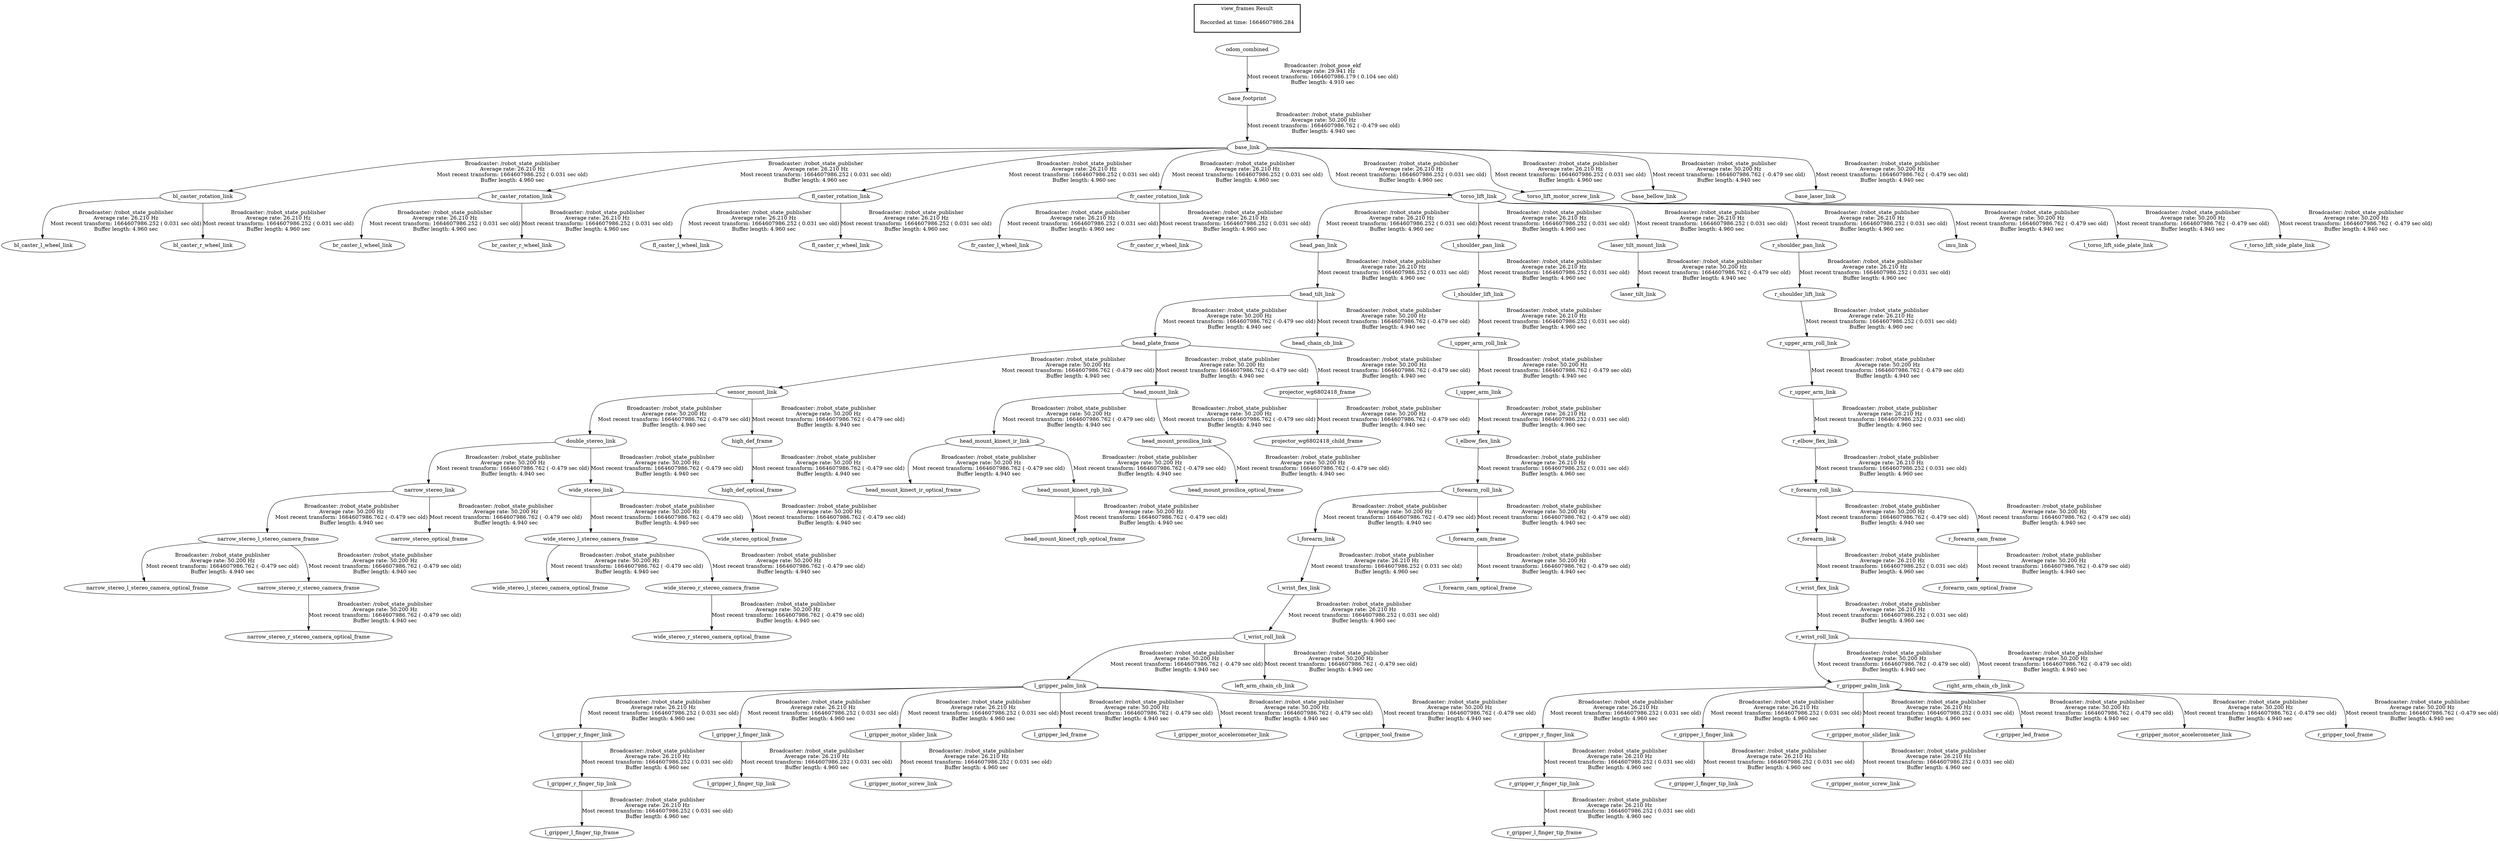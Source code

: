 digraph G {
"bl_caster_rotation_link" -> "bl_caster_l_wheel_link"[label="Broadcaster: /robot_state_publisher\nAverage rate: 26.210 Hz\nMost recent transform: 1664607986.252 ( 0.031 sec old)\nBuffer length: 4.960 sec\n"];
"base_link" -> "bl_caster_rotation_link"[label="Broadcaster: /robot_state_publisher\nAverage rate: 26.210 Hz\nMost recent transform: 1664607986.252 ( 0.031 sec old)\nBuffer length: 4.960 sec\n"];
"bl_caster_rotation_link" -> "bl_caster_r_wheel_link"[label="Broadcaster: /robot_state_publisher\nAverage rate: 26.210 Hz\nMost recent transform: 1664607986.252 ( 0.031 sec old)\nBuffer length: 4.960 sec\n"];
"base_footprint" -> "base_link"[label="Broadcaster: /robot_state_publisher\nAverage rate: 50.200 Hz\nMost recent transform: 1664607986.762 ( -0.479 sec old)\nBuffer length: 4.940 sec\n"];
"br_caster_rotation_link" -> "br_caster_l_wheel_link"[label="Broadcaster: /robot_state_publisher\nAverage rate: 26.210 Hz\nMost recent transform: 1664607986.252 ( 0.031 sec old)\nBuffer length: 4.960 sec\n"];
"base_link" -> "br_caster_rotation_link"[label="Broadcaster: /robot_state_publisher\nAverage rate: 26.210 Hz\nMost recent transform: 1664607986.252 ( 0.031 sec old)\nBuffer length: 4.960 sec\n"];
"br_caster_rotation_link" -> "br_caster_r_wheel_link"[label="Broadcaster: /robot_state_publisher\nAverage rate: 26.210 Hz\nMost recent transform: 1664607986.252 ( 0.031 sec old)\nBuffer length: 4.960 sec\n"];
"fl_caster_rotation_link" -> "fl_caster_l_wheel_link"[label="Broadcaster: /robot_state_publisher\nAverage rate: 26.210 Hz\nMost recent transform: 1664607986.252 ( 0.031 sec old)\nBuffer length: 4.960 sec\n"];
"base_link" -> "fl_caster_rotation_link"[label="Broadcaster: /robot_state_publisher\nAverage rate: 26.210 Hz\nMost recent transform: 1664607986.252 ( 0.031 sec old)\nBuffer length: 4.960 sec\n"];
"fl_caster_rotation_link" -> "fl_caster_r_wheel_link"[label="Broadcaster: /robot_state_publisher\nAverage rate: 26.210 Hz\nMost recent transform: 1664607986.252 ( 0.031 sec old)\nBuffer length: 4.960 sec\n"];
"fr_caster_rotation_link" -> "fr_caster_l_wheel_link"[label="Broadcaster: /robot_state_publisher\nAverage rate: 26.210 Hz\nMost recent transform: 1664607986.252 ( 0.031 sec old)\nBuffer length: 4.960 sec\n"];
"base_link" -> "fr_caster_rotation_link"[label="Broadcaster: /robot_state_publisher\nAverage rate: 26.210 Hz\nMost recent transform: 1664607986.252 ( 0.031 sec old)\nBuffer length: 4.960 sec\n"];
"fr_caster_rotation_link" -> "fr_caster_r_wheel_link"[label="Broadcaster: /robot_state_publisher\nAverage rate: 26.210 Hz\nMost recent transform: 1664607986.252 ( 0.031 sec old)\nBuffer length: 4.960 sec\n"];
"torso_lift_link" -> "head_pan_link"[label="Broadcaster: /robot_state_publisher\nAverage rate: 26.210 Hz\nMost recent transform: 1664607986.252 ( 0.031 sec old)\nBuffer length: 4.960 sec\n"];
"base_link" -> "torso_lift_link"[label="Broadcaster: /robot_state_publisher\nAverage rate: 26.210 Hz\nMost recent transform: 1664607986.252 ( 0.031 sec old)\nBuffer length: 4.960 sec\n"];
"head_pan_link" -> "head_tilt_link"[label="Broadcaster: /robot_state_publisher\nAverage rate: 26.210 Hz\nMost recent transform: 1664607986.252 ( 0.031 sec old)\nBuffer length: 4.960 sec\n"];
"l_upper_arm_link" -> "l_elbow_flex_link"[label="Broadcaster: /robot_state_publisher\nAverage rate: 26.210 Hz\nMost recent transform: 1664607986.252 ( 0.031 sec old)\nBuffer length: 4.960 sec\n"];
"l_upper_arm_roll_link" -> "l_upper_arm_link"[label="Broadcaster: /robot_state_publisher\nAverage rate: 50.200 Hz\nMost recent transform: 1664607986.762 ( -0.479 sec old)\nBuffer length: 4.940 sec\n"];
"l_elbow_flex_link" -> "l_forearm_roll_link"[label="Broadcaster: /robot_state_publisher\nAverage rate: 26.210 Hz\nMost recent transform: 1664607986.252 ( 0.031 sec old)\nBuffer length: 4.960 sec\n"];
"l_gripper_r_finger_tip_link" -> "l_gripper_l_finger_tip_frame"[label="Broadcaster: /robot_state_publisher\nAverage rate: 26.210 Hz\nMost recent transform: 1664607986.252 ( 0.031 sec old)\nBuffer length: 4.960 sec\n"];
"l_gripper_r_finger_link" -> "l_gripper_r_finger_tip_link"[label="Broadcaster: /robot_state_publisher\nAverage rate: 26.210 Hz\nMost recent transform: 1664607986.252 ( 0.031 sec old)\nBuffer length: 4.960 sec\n"];
"l_gripper_palm_link" -> "l_gripper_l_finger_link"[label="Broadcaster: /robot_state_publisher\nAverage rate: 26.210 Hz\nMost recent transform: 1664607986.252 ( 0.031 sec old)\nBuffer length: 4.960 sec\n"];
"l_wrist_roll_link" -> "l_gripper_palm_link"[label="Broadcaster: /robot_state_publisher\nAverage rate: 50.200 Hz\nMost recent transform: 1664607986.762 ( -0.479 sec old)\nBuffer length: 4.940 sec\n"];
"l_gripper_l_finger_link" -> "l_gripper_l_finger_tip_link"[label="Broadcaster: /robot_state_publisher\nAverage rate: 26.210 Hz\nMost recent transform: 1664607986.252 ( 0.031 sec old)\nBuffer length: 4.960 sec\n"];
"l_gripper_motor_slider_link" -> "l_gripper_motor_screw_link"[label="Broadcaster: /robot_state_publisher\nAverage rate: 26.210 Hz\nMost recent transform: 1664607986.252 ( 0.031 sec old)\nBuffer length: 4.960 sec\n"];
"l_gripper_palm_link" -> "l_gripper_motor_slider_link"[label="Broadcaster: /robot_state_publisher\nAverage rate: 26.210 Hz\nMost recent transform: 1664607986.252 ( 0.031 sec old)\nBuffer length: 4.960 sec\n"];
"l_gripper_palm_link" -> "l_gripper_r_finger_link"[label="Broadcaster: /robot_state_publisher\nAverage rate: 26.210 Hz\nMost recent transform: 1664607986.252 ( 0.031 sec old)\nBuffer length: 4.960 sec\n"];
"l_shoulder_pan_link" -> "l_shoulder_lift_link"[label="Broadcaster: /robot_state_publisher\nAverage rate: 26.210 Hz\nMost recent transform: 1664607986.252 ( 0.031 sec old)\nBuffer length: 4.960 sec\n"];
"torso_lift_link" -> "l_shoulder_pan_link"[label="Broadcaster: /robot_state_publisher\nAverage rate: 26.210 Hz\nMost recent transform: 1664607986.252 ( 0.031 sec old)\nBuffer length: 4.960 sec\n"];
"l_shoulder_lift_link" -> "l_upper_arm_roll_link"[label="Broadcaster: /robot_state_publisher\nAverage rate: 26.210 Hz\nMost recent transform: 1664607986.252 ( 0.031 sec old)\nBuffer length: 4.960 sec\n"];
"l_forearm_link" -> "l_wrist_flex_link"[label="Broadcaster: /robot_state_publisher\nAverage rate: 26.210 Hz\nMost recent transform: 1664607986.252 ( 0.031 sec old)\nBuffer length: 4.960 sec\n"];
"l_forearm_roll_link" -> "l_forearm_link"[label="Broadcaster: /robot_state_publisher\nAverage rate: 50.200 Hz\nMost recent transform: 1664607986.762 ( -0.479 sec old)\nBuffer length: 4.940 sec\n"];
"l_wrist_flex_link" -> "l_wrist_roll_link"[label="Broadcaster: /robot_state_publisher\nAverage rate: 26.210 Hz\nMost recent transform: 1664607986.252 ( 0.031 sec old)\nBuffer length: 4.960 sec\n"];
"torso_lift_link" -> "laser_tilt_mount_link"[label="Broadcaster: /robot_state_publisher\nAverage rate: 26.210 Hz\nMost recent transform: 1664607986.252 ( 0.031 sec old)\nBuffer length: 4.960 sec\n"];
"r_upper_arm_link" -> "r_elbow_flex_link"[label="Broadcaster: /robot_state_publisher\nAverage rate: 26.210 Hz\nMost recent transform: 1664607986.252 ( 0.031 sec old)\nBuffer length: 4.960 sec\n"];
"r_upper_arm_roll_link" -> "r_upper_arm_link"[label="Broadcaster: /robot_state_publisher\nAverage rate: 50.200 Hz\nMost recent transform: 1664607986.762 ( -0.479 sec old)\nBuffer length: 4.940 sec\n"];
"r_elbow_flex_link" -> "r_forearm_roll_link"[label="Broadcaster: /robot_state_publisher\nAverage rate: 26.210 Hz\nMost recent transform: 1664607986.252 ( 0.031 sec old)\nBuffer length: 4.960 sec\n"];
"r_gripper_r_finger_tip_link" -> "r_gripper_l_finger_tip_frame"[label="Broadcaster: /robot_state_publisher\nAverage rate: 26.210 Hz\nMost recent transform: 1664607986.252 ( 0.031 sec old)\nBuffer length: 4.960 sec\n"];
"r_gripper_r_finger_link" -> "r_gripper_r_finger_tip_link"[label="Broadcaster: /robot_state_publisher\nAverage rate: 26.210 Hz\nMost recent transform: 1664607986.252 ( 0.031 sec old)\nBuffer length: 4.960 sec\n"];
"r_gripper_palm_link" -> "r_gripper_l_finger_link"[label="Broadcaster: /robot_state_publisher\nAverage rate: 26.210 Hz\nMost recent transform: 1664607986.252 ( 0.031 sec old)\nBuffer length: 4.960 sec\n"];
"r_wrist_roll_link" -> "r_gripper_palm_link"[label="Broadcaster: /robot_state_publisher\nAverage rate: 50.200 Hz\nMost recent transform: 1664607986.762 ( -0.479 sec old)\nBuffer length: 4.940 sec\n"];
"r_gripper_l_finger_link" -> "r_gripper_l_finger_tip_link"[label="Broadcaster: /robot_state_publisher\nAverage rate: 26.210 Hz\nMost recent transform: 1664607986.252 ( 0.031 sec old)\nBuffer length: 4.960 sec\n"];
"r_gripper_motor_slider_link" -> "r_gripper_motor_screw_link"[label="Broadcaster: /robot_state_publisher\nAverage rate: 26.210 Hz\nMost recent transform: 1664607986.252 ( 0.031 sec old)\nBuffer length: 4.960 sec\n"];
"r_gripper_palm_link" -> "r_gripper_motor_slider_link"[label="Broadcaster: /robot_state_publisher\nAverage rate: 26.210 Hz\nMost recent transform: 1664607986.252 ( 0.031 sec old)\nBuffer length: 4.960 sec\n"];
"r_gripper_palm_link" -> "r_gripper_r_finger_link"[label="Broadcaster: /robot_state_publisher\nAverage rate: 26.210 Hz\nMost recent transform: 1664607986.252 ( 0.031 sec old)\nBuffer length: 4.960 sec\n"];
"r_shoulder_pan_link" -> "r_shoulder_lift_link"[label="Broadcaster: /robot_state_publisher\nAverage rate: 26.210 Hz\nMost recent transform: 1664607986.252 ( 0.031 sec old)\nBuffer length: 4.960 sec\n"];
"torso_lift_link" -> "r_shoulder_pan_link"[label="Broadcaster: /robot_state_publisher\nAverage rate: 26.210 Hz\nMost recent transform: 1664607986.252 ( 0.031 sec old)\nBuffer length: 4.960 sec\n"];
"r_shoulder_lift_link" -> "r_upper_arm_roll_link"[label="Broadcaster: /robot_state_publisher\nAverage rate: 26.210 Hz\nMost recent transform: 1664607986.252 ( 0.031 sec old)\nBuffer length: 4.960 sec\n"];
"r_forearm_link" -> "r_wrist_flex_link"[label="Broadcaster: /robot_state_publisher\nAverage rate: 26.210 Hz\nMost recent transform: 1664607986.252 ( 0.031 sec old)\nBuffer length: 4.960 sec\n"];
"r_forearm_roll_link" -> "r_forearm_link"[label="Broadcaster: /robot_state_publisher\nAverage rate: 50.200 Hz\nMost recent transform: 1664607986.762 ( -0.479 sec old)\nBuffer length: 4.940 sec\n"];
"r_wrist_flex_link" -> "r_wrist_roll_link"[label="Broadcaster: /robot_state_publisher\nAverage rate: 26.210 Hz\nMost recent transform: 1664607986.252 ( 0.031 sec old)\nBuffer length: 4.960 sec\n"];
"base_link" -> "torso_lift_motor_screw_link"[label="Broadcaster: /robot_state_publisher\nAverage rate: 26.210 Hz\nMost recent transform: 1664607986.252 ( 0.031 sec old)\nBuffer length: 4.960 sec\n"];
"base_link" -> "base_bellow_link"[label="Broadcaster: /robot_state_publisher\nAverage rate: 50.200 Hz\nMost recent transform: 1664607986.762 ( -0.479 sec old)\nBuffer length: 4.940 sec\n"];
"odom_combined" -> "base_footprint"[label="Broadcaster: /robot_pose_ekf\nAverage rate: 29.941 Hz\nMost recent transform: 1664607986.179 ( 0.104 sec old)\nBuffer length: 4.910 sec\n"];
"base_link" -> "base_laser_link"[label="Broadcaster: /robot_state_publisher\nAverage rate: 50.200 Hz\nMost recent transform: 1664607986.762 ( -0.479 sec old)\nBuffer length: 4.940 sec\n"];
"sensor_mount_link" -> "double_stereo_link"[label="Broadcaster: /robot_state_publisher\nAverage rate: 50.200 Hz\nMost recent transform: 1664607986.762 ( -0.479 sec old)\nBuffer length: 4.940 sec\n"];
"head_plate_frame" -> "sensor_mount_link"[label="Broadcaster: /robot_state_publisher\nAverage rate: 50.200 Hz\nMost recent transform: 1664607986.762 ( -0.479 sec old)\nBuffer length: 4.940 sec\n"];
"head_tilt_link" -> "head_chain_cb_link"[label="Broadcaster: /robot_state_publisher\nAverage rate: 50.200 Hz\nMost recent transform: 1664607986.762 ( -0.479 sec old)\nBuffer length: 4.940 sec\n"];
"head_plate_frame" -> "head_mount_link"[label="Broadcaster: /robot_state_publisher\nAverage rate: 50.200 Hz\nMost recent transform: 1664607986.762 ( -0.479 sec old)\nBuffer length: 4.940 sec\n"];
"head_tilt_link" -> "head_plate_frame"[label="Broadcaster: /robot_state_publisher\nAverage rate: 50.200 Hz\nMost recent transform: 1664607986.762 ( -0.479 sec old)\nBuffer length: 4.940 sec\n"];
"head_mount_link" -> "head_mount_kinect_ir_link"[label="Broadcaster: /robot_state_publisher\nAverage rate: 50.200 Hz\nMost recent transform: 1664607986.762 ( -0.479 sec old)\nBuffer length: 4.940 sec\n"];
"head_mount_kinect_ir_link" -> "head_mount_kinect_ir_optical_frame"[label="Broadcaster: /robot_state_publisher\nAverage rate: 50.200 Hz\nMost recent transform: 1664607986.762 ( -0.479 sec old)\nBuffer length: 4.940 sec\n"];
"head_mount_kinect_ir_link" -> "head_mount_kinect_rgb_link"[label="Broadcaster: /robot_state_publisher\nAverage rate: 50.200 Hz\nMost recent transform: 1664607986.762 ( -0.479 sec old)\nBuffer length: 4.940 sec\n"];
"head_mount_kinect_rgb_link" -> "head_mount_kinect_rgb_optical_frame"[label="Broadcaster: /robot_state_publisher\nAverage rate: 50.200 Hz\nMost recent transform: 1664607986.762 ( -0.479 sec old)\nBuffer length: 4.940 sec\n"];
"head_mount_link" -> "head_mount_prosilica_link"[label="Broadcaster: /robot_state_publisher\nAverage rate: 50.200 Hz\nMost recent transform: 1664607986.762 ( -0.479 sec old)\nBuffer length: 4.940 sec\n"];
"head_mount_prosilica_link" -> "head_mount_prosilica_optical_frame"[label="Broadcaster: /robot_state_publisher\nAverage rate: 50.200 Hz\nMost recent transform: 1664607986.762 ( -0.479 sec old)\nBuffer length: 4.940 sec\n"];
"sensor_mount_link" -> "high_def_frame"[label="Broadcaster: /robot_state_publisher\nAverage rate: 50.200 Hz\nMost recent transform: 1664607986.762 ( -0.479 sec old)\nBuffer length: 4.940 sec\n"];
"high_def_frame" -> "high_def_optical_frame"[label="Broadcaster: /robot_state_publisher\nAverage rate: 50.200 Hz\nMost recent transform: 1664607986.762 ( -0.479 sec old)\nBuffer length: 4.940 sec\n"];
"torso_lift_link" -> "imu_link"[label="Broadcaster: /robot_state_publisher\nAverage rate: 50.200 Hz\nMost recent transform: 1664607986.762 ( -0.479 sec old)\nBuffer length: 4.940 sec\n"];
"l_forearm_roll_link" -> "l_forearm_cam_frame"[label="Broadcaster: /robot_state_publisher\nAverage rate: 50.200 Hz\nMost recent transform: 1664607986.762 ( -0.479 sec old)\nBuffer length: 4.940 sec\n"];
"l_forearm_cam_frame" -> "l_forearm_cam_optical_frame"[label="Broadcaster: /robot_state_publisher\nAverage rate: 50.200 Hz\nMost recent transform: 1664607986.762 ( -0.479 sec old)\nBuffer length: 4.940 sec\n"];
"l_gripper_palm_link" -> "l_gripper_led_frame"[label="Broadcaster: /robot_state_publisher\nAverage rate: 50.200 Hz\nMost recent transform: 1664607986.762 ( -0.479 sec old)\nBuffer length: 4.940 sec\n"];
"l_gripper_palm_link" -> "l_gripper_motor_accelerometer_link"[label="Broadcaster: /robot_state_publisher\nAverage rate: 50.200 Hz\nMost recent transform: 1664607986.762 ( -0.479 sec old)\nBuffer length: 4.940 sec\n"];
"l_gripper_palm_link" -> "l_gripper_tool_frame"[label="Broadcaster: /robot_state_publisher\nAverage rate: 50.200 Hz\nMost recent transform: 1664607986.762 ( -0.479 sec old)\nBuffer length: 4.940 sec\n"];
"torso_lift_link" -> "l_torso_lift_side_plate_link"[label="Broadcaster: /robot_state_publisher\nAverage rate: 50.200 Hz\nMost recent transform: 1664607986.762 ( -0.479 sec old)\nBuffer length: 4.940 sec\n"];
"laser_tilt_mount_link" -> "laser_tilt_link"[label="Broadcaster: /robot_state_publisher\nAverage rate: 50.200 Hz\nMost recent transform: 1664607986.762 ( -0.479 sec old)\nBuffer length: 4.940 sec\n"];
"l_wrist_roll_link" -> "left_arm_chain_cb_link"[label="Broadcaster: /robot_state_publisher\nAverage rate: 50.200 Hz\nMost recent transform: 1664607986.762 ( -0.479 sec old)\nBuffer length: 4.940 sec\n"];
"double_stereo_link" -> "narrow_stereo_link"[label="Broadcaster: /robot_state_publisher\nAverage rate: 50.200 Hz\nMost recent transform: 1664607986.762 ( -0.479 sec old)\nBuffer length: 4.940 sec\n"];
"narrow_stereo_link" -> "narrow_stereo_l_stereo_camera_frame"[label="Broadcaster: /robot_state_publisher\nAverage rate: 50.200 Hz\nMost recent transform: 1664607986.762 ( -0.479 sec old)\nBuffer length: 4.940 sec\n"];
"narrow_stereo_l_stereo_camera_frame" -> "narrow_stereo_l_stereo_camera_optical_frame"[label="Broadcaster: /robot_state_publisher\nAverage rate: 50.200 Hz\nMost recent transform: 1664607986.762 ( -0.479 sec old)\nBuffer length: 4.940 sec\n"];
"narrow_stereo_link" -> "narrow_stereo_optical_frame"[label="Broadcaster: /robot_state_publisher\nAverage rate: 50.200 Hz\nMost recent transform: 1664607986.762 ( -0.479 sec old)\nBuffer length: 4.940 sec\n"];
"narrow_stereo_l_stereo_camera_frame" -> "narrow_stereo_r_stereo_camera_frame"[label="Broadcaster: /robot_state_publisher\nAverage rate: 50.200 Hz\nMost recent transform: 1664607986.762 ( -0.479 sec old)\nBuffer length: 4.940 sec\n"];
"narrow_stereo_r_stereo_camera_frame" -> "narrow_stereo_r_stereo_camera_optical_frame"[label="Broadcaster: /robot_state_publisher\nAverage rate: 50.200 Hz\nMost recent transform: 1664607986.762 ( -0.479 sec old)\nBuffer length: 4.940 sec\n"];
"projector_wg6802418_frame" -> "projector_wg6802418_child_frame"[label="Broadcaster: /robot_state_publisher\nAverage rate: 50.200 Hz\nMost recent transform: 1664607986.762 ( -0.479 sec old)\nBuffer length: 4.940 sec\n"];
"head_plate_frame" -> "projector_wg6802418_frame"[label="Broadcaster: /robot_state_publisher\nAverage rate: 50.200 Hz\nMost recent transform: 1664607986.762 ( -0.479 sec old)\nBuffer length: 4.940 sec\n"];
"r_forearm_roll_link" -> "r_forearm_cam_frame"[label="Broadcaster: /robot_state_publisher\nAverage rate: 50.200 Hz\nMost recent transform: 1664607986.762 ( -0.479 sec old)\nBuffer length: 4.940 sec\n"];
"r_forearm_cam_frame" -> "r_forearm_cam_optical_frame"[label="Broadcaster: /robot_state_publisher\nAverage rate: 50.200 Hz\nMost recent transform: 1664607986.762 ( -0.479 sec old)\nBuffer length: 4.940 sec\n"];
"r_gripper_palm_link" -> "r_gripper_led_frame"[label="Broadcaster: /robot_state_publisher\nAverage rate: 50.200 Hz\nMost recent transform: 1664607986.762 ( -0.479 sec old)\nBuffer length: 4.940 sec\n"];
"r_gripper_palm_link" -> "r_gripper_motor_accelerometer_link"[label="Broadcaster: /robot_state_publisher\nAverage rate: 50.200 Hz\nMost recent transform: 1664607986.762 ( -0.479 sec old)\nBuffer length: 4.940 sec\n"];
"r_gripper_palm_link" -> "r_gripper_tool_frame"[label="Broadcaster: /robot_state_publisher\nAverage rate: 50.200 Hz\nMost recent transform: 1664607986.762 ( -0.479 sec old)\nBuffer length: 4.940 sec\n"];
"torso_lift_link" -> "r_torso_lift_side_plate_link"[label="Broadcaster: /robot_state_publisher\nAverage rate: 50.200 Hz\nMost recent transform: 1664607986.762 ( -0.479 sec old)\nBuffer length: 4.940 sec\n"];
"r_wrist_roll_link" -> "right_arm_chain_cb_link"[label="Broadcaster: /robot_state_publisher\nAverage rate: 50.200 Hz\nMost recent transform: 1664607986.762 ( -0.479 sec old)\nBuffer length: 4.940 sec\n"];
"double_stereo_link" -> "wide_stereo_link"[label="Broadcaster: /robot_state_publisher\nAverage rate: 50.200 Hz\nMost recent transform: 1664607986.762 ( -0.479 sec old)\nBuffer length: 4.940 sec\n"];
"wide_stereo_link" -> "wide_stereo_l_stereo_camera_frame"[label="Broadcaster: /robot_state_publisher\nAverage rate: 50.200 Hz\nMost recent transform: 1664607986.762 ( -0.479 sec old)\nBuffer length: 4.940 sec\n"];
"wide_stereo_l_stereo_camera_frame" -> "wide_stereo_l_stereo_camera_optical_frame"[label="Broadcaster: /robot_state_publisher\nAverage rate: 50.200 Hz\nMost recent transform: 1664607986.762 ( -0.479 sec old)\nBuffer length: 4.940 sec\n"];
"wide_stereo_link" -> "wide_stereo_optical_frame"[label="Broadcaster: /robot_state_publisher\nAverage rate: 50.200 Hz\nMost recent transform: 1664607986.762 ( -0.479 sec old)\nBuffer length: 4.940 sec\n"];
"wide_stereo_l_stereo_camera_frame" -> "wide_stereo_r_stereo_camera_frame"[label="Broadcaster: /robot_state_publisher\nAverage rate: 50.200 Hz\nMost recent transform: 1664607986.762 ( -0.479 sec old)\nBuffer length: 4.940 sec\n"];
"wide_stereo_r_stereo_camera_frame" -> "wide_stereo_r_stereo_camera_optical_frame"[label="Broadcaster: /robot_state_publisher\nAverage rate: 50.200 Hz\nMost recent transform: 1664607986.762 ( -0.479 sec old)\nBuffer length: 4.940 sec\n"];
edge [style=invis];
 subgraph cluster_legend { style=bold; color=black; label ="view_frames Result";
"Recorded at time: 1664607986.284"[ shape=plaintext ] ;
 }->"odom_combined";
}